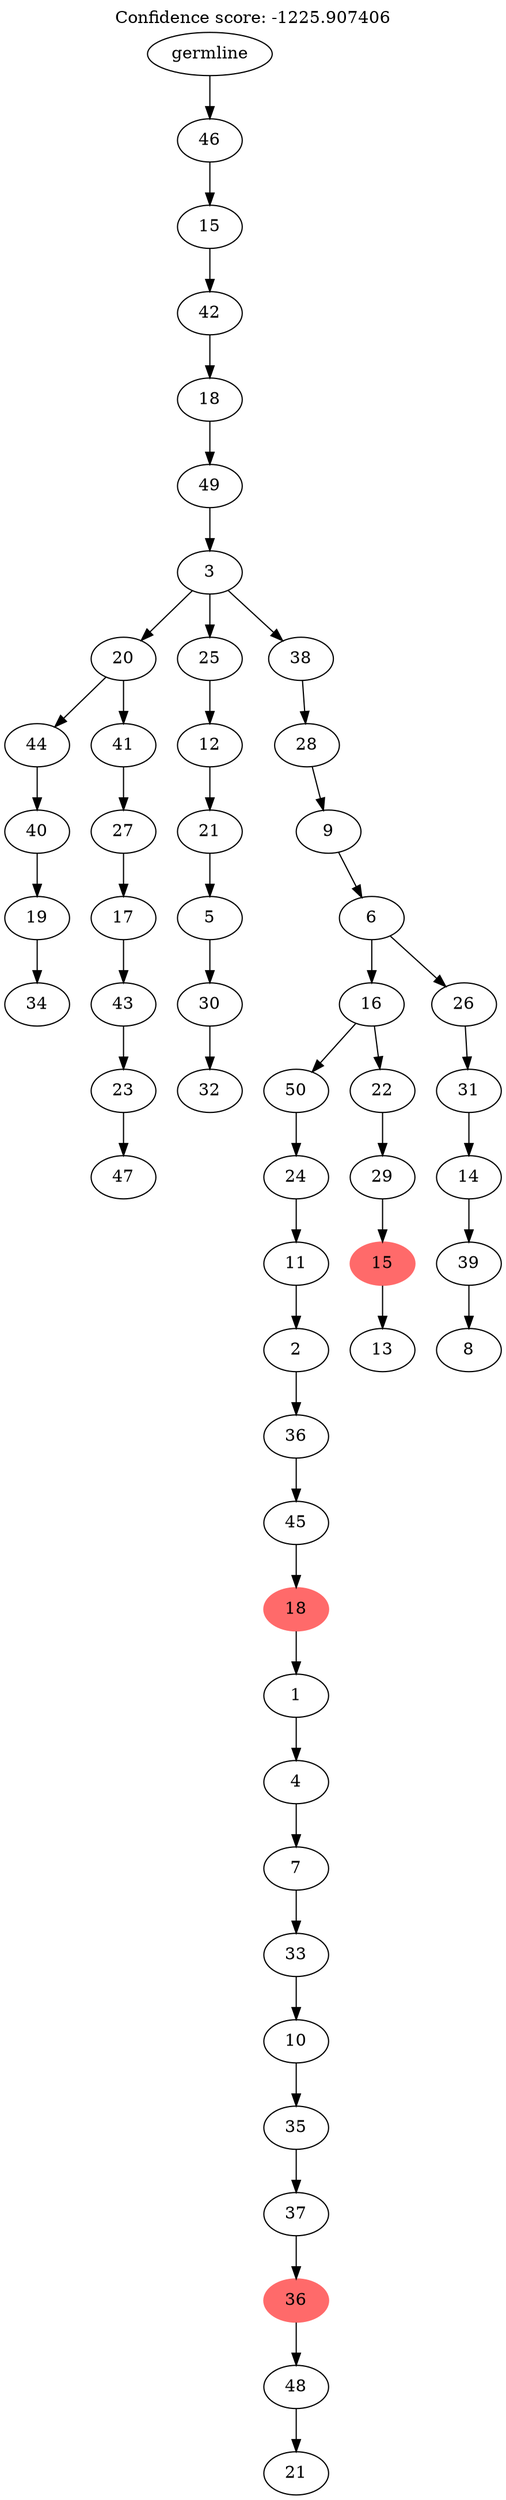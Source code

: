 digraph g {
	"53" -> "54";
	"54" [label="34"];
	"52" -> "53";
	"53" [label="19"];
	"51" -> "52";
	"52" [label="40"];
	"49" -> "50";
	"50" [label="47"];
	"48" -> "49";
	"49" [label="23"];
	"47" -> "48";
	"48" [label="43"];
	"46" -> "47";
	"47" [label="17"];
	"45" -> "46";
	"46" [label="27"];
	"44" -> "45";
	"45" [label="41"];
	"44" -> "51";
	"51" [label="44"];
	"42" -> "43";
	"43" [label="32"];
	"41" -> "42";
	"42" [label="30"];
	"40" -> "41";
	"41" [label="5"];
	"39" -> "40";
	"40" [label="21"];
	"38" -> "39";
	"39" [label="12"];
	"36" -> "37";
	"37" [label="21"];
	"35" -> "36";
	"36" [label="48"];
	"34" -> "35";
	"35" [color=indianred1, style=filled, label="36"];
	"33" -> "34";
	"34" [label="37"];
	"32" -> "33";
	"33" [label="35"];
	"31" -> "32";
	"32" [label="10"];
	"30" -> "31";
	"31" [label="33"];
	"29" -> "30";
	"30" [label="7"];
	"28" -> "29";
	"29" [label="4"];
	"27" -> "28";
	"28" [label="1"];
	"26" -> "27";
	"27" [color=indianred1, style=filled, label="18"];
	"25" -> "26";
	"26" [label="45"];
	"24" -> "25";
	"25" [label="36"];
	"23" -> "24";
	"24" [label="2"];
	"22" -> "23";
	"23" [label="11"];
	"21" -> "22";
	"22" [label="24"];
	"19" -> "20";
	"20" [label="13"];
	"18" -> "19";
	"19" [color=indianred1, style=filled, label="15"];
	"17" -> "18";
	"18" [label="29"];
	"16" -> "17";
	"17" [label="22"];
	"16" -> "21";
	"21" [label="50"];
	"14" -> "15";
	"15" [label="8"];
	"13" -> "14";
	"14" [label="39"];
	"12" -> "13";
	"13" [label="14"];
	"11" -> "12";
	"12" [label="31"];
	"10" -> "11";
	"11" [label="26"];
	"10" -> "16";
	"16" [label="16"];
	"9" -> "10";
	"10" [label="6"];
	"8" -> "9";
	"9" [label="9"];
	"7" -> "8";
	"8" [label="28"];
	"6" -> "7";
	"7" [label="38"];
	"6" -> "38";
	"38" [label="25"];
	"6" -> "44";
	"44" [label="20"];
	"5" -> "6";
	"6" [label="3"];
	"4" -> "5";
	"5" [label="49"];
	"3" -> "4";
	"4" [label="18"];
	"2" -> "3";
	"3" [label="42"];
	"1" -> "2";
	"2" [label="15"];
	"0" -> "1";
	"1" [label="46"];
	"0" [label="germline"];
	labelloc="t";
	label="Confidence score: -1225.907406";
}
